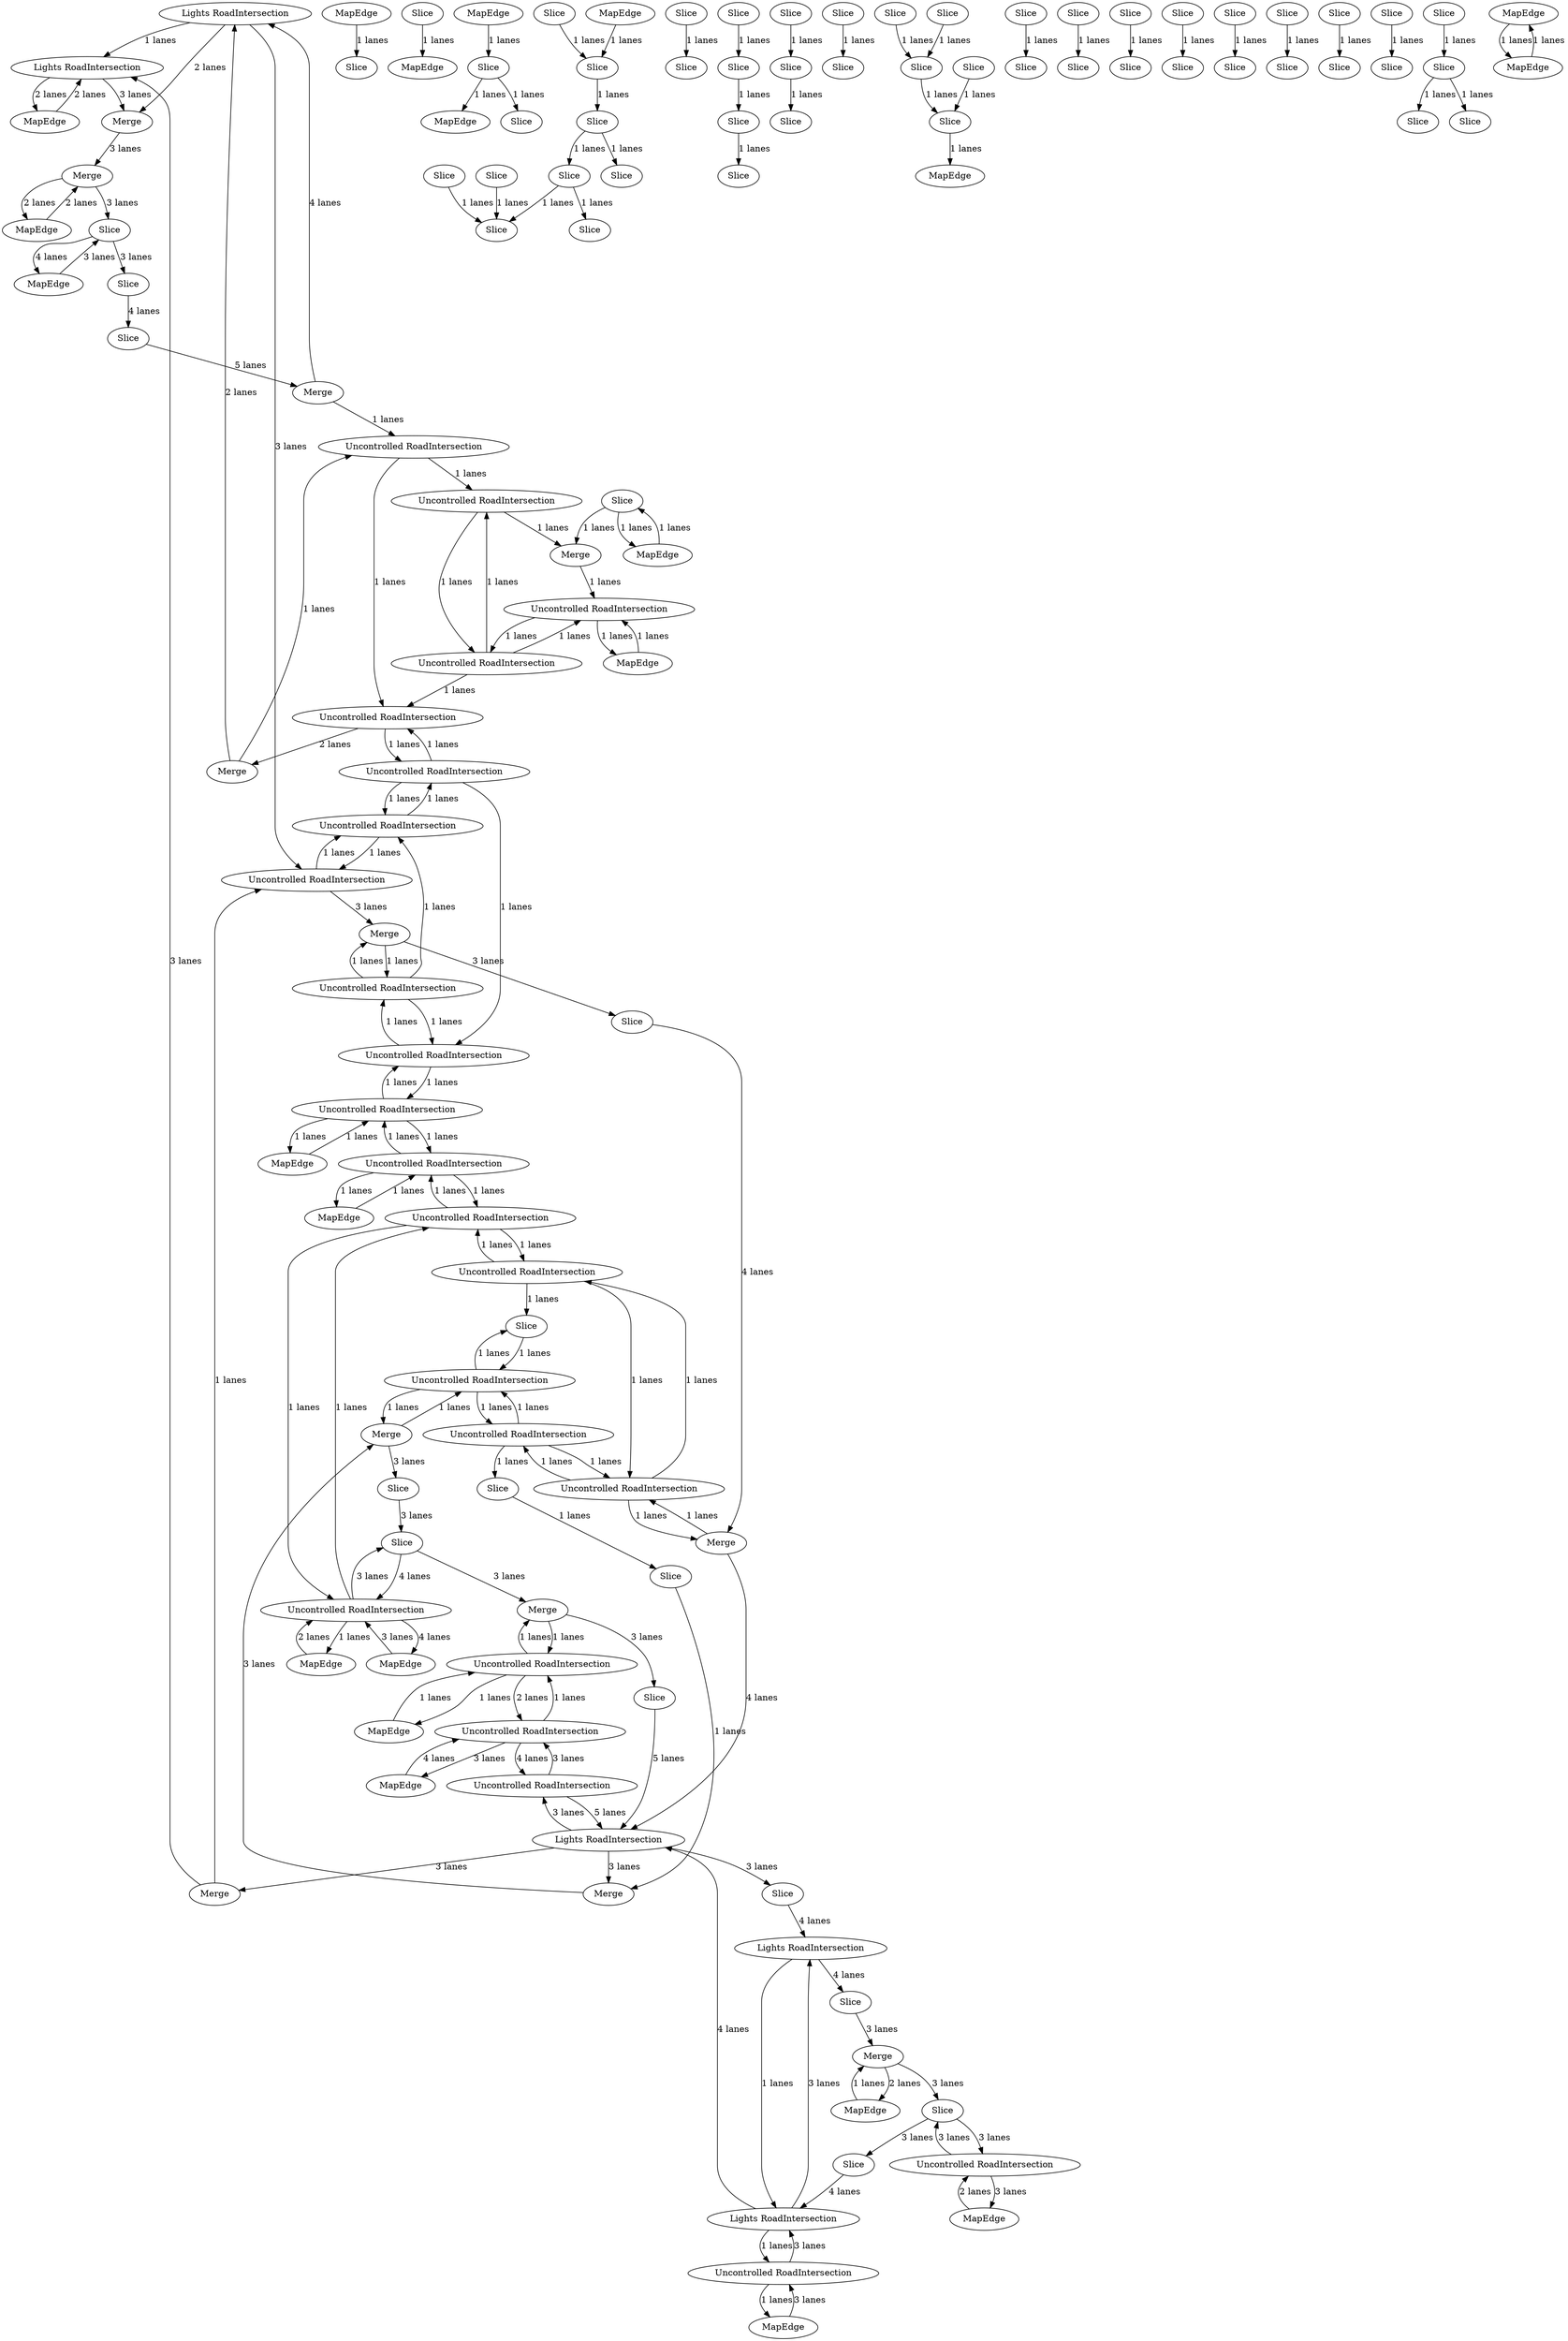 digraph {
    0 [ label = "Lights RoadIntersection" ]
    1 [ label = "Lights RoadIntersection" ]
    2 [ label = "Merge" ]
    3 [ label = "MapEdge" ]
    4 [ label = "Uncontrolled RoadIntersection" ]
    5 [ label = "MapEdge" ]
    6 [ label = "Uncontrolled RoadIntersection" ]
    7 [ label = "Merge" ]
    8 [ label = "Slice" ]
    9 [ label = "Uncontrolled RoadIntersection" ]
    10 [ label = "MapEdge" ]
    11 [ label = "Uncontrolled RoadIntersection" ]
    12 [ label = "Uncontrolled RoadIntersection" ]
    13 [ label = "Merge" ]
    14 [ label = "Uncontrolled RoadIntersection" ]
    15 [ label = "Uncontrolled RoadIntersection" ]
    16 [ label = "Uncontrolled RoadIntersection" ]
    17 [ label = "Uncontrolled RoadIntersection" ]
    18 [ label = "Uncontrolled RoadIntersection" ]
    19 [ label = "Slice" ]
    20 [ label = "Uncontrolled RoadIntersection" ]
    21 [ label = "Uncontrolled RoadIntersection" ]
    22 [ label = "Uncontrolled RoadIntersection" ]
    23 [ label = "Slice" ]
    24 [ label = "Slice" ]
    25 [ label = "Merge" ]
    26 [ label = "Slice" ]
    27 [ label = "Slice" ]
    28 [ label = "MapEdge" ]
    29 [ label = "Slice" ]
    30 [ label = "Uncontrolled RoadIntersection" ]
    31 [ label = "MapEdge" ]
    32 [ label = "Slice" ]
    33 [ label = "MapEdge" ]
    34 [ label = "MapEdge" ]
    35 [ label = "Uncontrolled RoadIntersection" ]
    36 [ label = "Uncontrolled RoadIntersection" ]
    37 [ label = "Lights RoadIntersection" ]
    38 [ label = "Slice" ]
    39 [ label = "Merge" ]
    40 [ label = "MapEdge" ]
    41 [ label = "Merge" ]
    42 [ label = "Uncontrolled RoadIntersection" ]
    43 [ label = "MapEdge" ]
    44 [ label = "Slice" ]
    45 [ label = "MapEdge" ]
    46 [ label = "Slice" ]
    47 [ label = "Slice" ]
    48 [ label = "MapEdge" ]
    49 [ label = "Uncontrolled RoadIntersection" ]
    50 [ label = "MapEdge" ]
    51 [ label = "Slice" ]
    52 [ label = "Slice" ]
    53 [ label = "Slice" ]
    54 [ label = "Slice" ]
    55 [ label = "Merge" ]
    56 [ label = "Slice" ]
    57 [ label = "Slice" ]
    58 [ label = "Slice" ]
    59 [ label = "Merge" ]
    60 [ label = "Merge" ]
    61 [ label = "Lights RoadIntersection" ]
    62 [ label = "Merge" ]
    63 [ label = "MapEdge" ]
    64 [ label = "Merge" ]
    65 [ label = "Uncontrolled RoadIntersection" ]
    66 [ label = "Merge" ]
    67 [ label = "MapEdge" ]
    68 [ label = "Lights RoadIntersection" ]
    69 [ label = "Slice" ]
    70 [ label = "Slice" ]
    71 [ label = "MapEdge" ]
    72 [ label = "Uncontrolled RoadIntersection" ]
    73 [ label = "MapEdge" ]
    74 [ label = "Uncontrolled RoadIntersection" ]
    75 [ label = "MapEdge" ]
    76 [ label = "Uncontrolled RoadIntersection" ]
    77 [ label = "Slice" ]
    78 [ label = "Slice" ]
    79 [ label = "Slice" ]
    80 [ label = "Slice" ]
    81 [ label = "MapEdge" ]
    82 [ label = "Uncontrolled RoadIntersection" ]
    83 [ label = "Slice" ]
    84 [ label = "Slice" ]
    85 [ label = "Slice" ]
    86 [ label = "Slice" ]
    87 [ label = "Slice" ]
    88 [ label = "Slice" ]
    89 [ label = "Slice" ]
    90 [ label = "Slice" ]
    91 [ label = "Slice" ]
    92 [ label = "Slice" ]
    93 [ label = "Slice" ]
    94 [ label = "Slice" ]
    95 [ label = "Slice" ]
    96 [ label = "Slice" ]
    97 [ label = "MapEdge" ]
    98 [ label = "Slice" ]
    99 [ label = "Slice" ]
    100 [ label = "Slice" ]
    101 [ label = "Slice" ]
    102 [ label = "Slice" ]
    103 [ label = "Slice" ]
    104 [ label = "Slice" ]
    105 [ label = "Slice" ]
    106 [ label = "Slice" ]
    107 [ label = "Slice" ]
    108 [ label = "Slice" ]
    109 [ label = "Slice" ]
    110 [ label = "Slice" ]
    111 [ label = "Slice" ]
    112 [ label = "Slice" ]
    113 [ label = "Slice" ]
    114 [ label = "Slice" ]
    115 [ label = "Slice" ]
    116 [ label = "Slice" ]
    117 [ label = "Slice" ]
    118 [ label = "Slice" ]
    119 [ label = "Slice" ]
    120 [ label = "Slice" ]
    121 [ label = "Slice" ]
    122 [ label = "Slice" ]
    123 [ label = "MapEdge" ]
    124 [ label = "MapEdge" ]
    125 [ label = "MapEdge" ]
    0 -> 1 [ label = "1 lanes" ]
    2 -> 3 [ label = "2 lanes" ]
    3 -> 2 [ label = "1 lanes" ]
    4 -> 5 [ label = "1 lanes" ]
    5 -> 4 [ label = "3 lanes" ]
    17 -> 6 [ label = "1 lanes" ]
    6 -> 17 [ label = "1 lanes" ]
    8 -> 7 [ label = "1 lanes" ]
    7 -> 9 [ label = "1 lanes" ]
    10 -> 8 [ label = "1 lanes" ]
    8 -> 10 [ label = "1 lanes" ]
    11 -> 12 [ label = "1 lanes" ]
    13 -> 82 [ label = "1 lanes" ]
    82 -> 14 [ label = "1 lanes" ]
    15 -> 18 [ label = "1 lanes" ]
    18 -> 15 [ label = "1 lanes" ]
    18 -> 16 [ label = "1 lanes" ]
    16 -> 18 [ label = "1 lanes" ]
    15 -> 6 [ label = "1 lanes" ]
    17 -> 18 [ label = "1 lanes" ]
    19 -> 65 [ label = "1 lanes" ]
    65 -> 19 [ label = "1 lanes" ]
    65 -> 22 [ label = "1 lanes" ]
    22 -> 65 [ label = "1 lanes" ]
    22 -> 20 [ label = "1 lanes" ]
    20 -> 22 [ label = "1 lanes" ]
    21 -> 19 [ label = "1 lanes" ]
    22 -> 23 [ label = "1 lanes" ]
    23 -> 24 [ label = "1 lanes" ]
    24 -> 25 [ label = "1 lanes" ]
    26 -> 27 [ label = "3 lanes" ]
    11 -> 9 [ label = "1 lanes" ]
    9 -> 11 [ label = "1 lanes" ]
    9 -> 28 [ label = "1 lanes" ]
    28 -> 9 [ label = "1 lanes" ]
    29 -> 30 [ label = "3 lanes" ]
    30 -> 29 [ label = "3 lanes" ]
    31 -> 72 [ label = "3 lanes" ]
    72 -> 31 [ label = "4 lanes" ]
    72 -> 27 [ label = "3 lanes" ]
    27 -> 72 [ label = "4 lanes" ]
    33 -> 32 [ label = "1 lanes" ]
    1 -> 34 [ label = "2 lanes" ]
    34 -> 1 [ label = "2 lanes" ]
    35 -> 36 [ label = "3 lanes" ]
    36 -> 35 [ label = "4 lanes" ]
    37 -> 41 [ label = "3 lanes" ]
    41 -> 1 [ label = "3 lanes" ]
    1 -> 60 [ label = "3 lanes" ]
    60 -> 39 [ label = "3 lanes" ]
    39 -> 38 [ label = "3 lanes" ]
    39 -> 40 [ label = "2 lanes" ]
    40 -> 39 [ label = "2 lanes" ]
    41 -> 42 [ label = "1 lanes" ]
    44 -> 43 [ label = "1 lanes" ]
    46 -> 45 [ label = "1 lanes" ]
    47 -> 2 [ label = "3 lanes" ]
    2 -> 29 [ label = "3 lanes" ]
    30 -> 48 [ label = "3 lanes" ]
    48 -> 30 [ label = "2 lanes" ]
    36 -> 49 [ label = "1 lanes" ]
    49 -> 36 [ label = "2 lanes" ]
    38 -> 50 [ label = "4 lanes" ]
    50 -> 38 [ label = "3 lanes" ]
    37 -> 52 [ label = "3 lanes" ]
    27 -> 64 [ label = "3 lanes" ]
    29 -> 53 [ label = "3 lanes" ]
    54 -> 55 [ label = "5 lanes" ]
    0 -> 42 [ label = "3 lanes" ]
    42 -> 59 [ label = "3 lanes" ]
    59 -> 56 [ label = "3 lanes" ]
    38 -> 57 [ label = "3 lanes" ]
    56 -> 62 [ label = "4 lanes" ]
    62 -> 37 [ label = "4 lanes" ]
    58 -> 69 [ label = "1 lanes" ]
    59 -> 15 [ label = "1 lanes" ]
    15 -> 59 [ label = "1 lanes" ]
    6 -> 42 [ label = "1 lanes" ]
    42 -> 6 [ label = "1 lanes" ]
    12 -> 13 [ label = "2 lanes" ]
    13 -> 0 [ label = "2 lanes" ]
    0 -> 60 [ label = "2 lanes" ]
    61 -> 68 [ label = "1 lanes" ]
    68 -> 61 [ label = "3 lanes" ]
    68 -> 4 [ label = "1 lanes" ]
    4 -> 68 [ label = "3 lanes" ]
    52 -> 61 [ label = "4 lanes" ]
    61 -> 47 [ label = "4 lanes" ]
    62 -> 20 [ label = "1 lanes" ]
    20 -> 62 [ label = "1 lanes" ]
    63 -> 49 [ label = "1 lanes" ]
    49 -> 63 [ label = "1 lanes" ]
    49 -> 64 [ label = "1 lanes" ]
    64 -> 49 [ label = "1 lanes" ]
    14 -> 11 [ label = "1 lanes" ]
    11 -> 14 [ label = "1 lanes" ]
    65 -> 66 [ label = "1 lanes" ]
    66 -> 65 [ label = "1 lanes" ]
    36 -> 67 [ label = "3 lanes" ]
    67 -> 36 [ label = "4 lanes" ]
    51 -> 37 [ label = "5 lanes" ]
    53 -> 68 [ label = "4 lanes" ]
    68 -> 37 [ label = "4 lanes" ]
    70 -> 69 [ label = "1 lanes" ]
    71 -> 46 [ label = "1 lanes" ]
    37 -> 25 [ label = "3 lanes" ]
    25 -> 66 [ label = "3 lanes" ]
    66 -> 26 [ label = "3 lanes" ]
    37 -> 35 [ label = "3 lanes" ]
    35 -> 37 [ label = "5 lanes" ]
    72 -> 73 [ label = "1 lanes" ]
    73 -> 72 [ label = "2 lanes" ]
    74 -> 75 [ label = "1 lanes" ]
    75 -> 74 [ label = "1 lanes" ]
    20 -> 21 [ label = "1 lanes" ]
    21 -> 20 [ label = "1 lanes" ]
    21 -> 76 [ label = "1 lanes" ]
    76 -> 21 [ label = "1 lanes" ]
    72 -> 76 [ label = "1 lanes" ]
    76 -> 72 [ label = "1 lanes" ]
    76 -> 74 [ label = "1 lanes" ]
    74 -> 76 [ label = "1 lanes" ]
    74 -> 16 [ label = "1 lanes" ]
    16 -> 74 [ label = "1 lanes" ]
    16 -> 123 [ label = "1 lanes" ]
    123 -> 16 [ label = "1 lanes" ]
    80 -> 77 [ label = "1 lanes" ]
    96 -> 80 [ label = "1 lanes" ]
    78 -> 96 [ label = "1 lanes" ]
    79 -> 78 [ label = "1 lanes" ]
    80 -> 69 [ label = "1 lanes" ]
    81 -> 78 [ label = "1 lanes" ]
    14 -> 7 [ label = "1 lanes" ]
    55 -> 82 [ label = "1 lanes" ]
    82 -> 12 [ label = "1 lanes" ]
    12 -> 17 [ label = "1 lanes" ]
    17 -> 12 [ label = "1 lanes" ]
    84 -> 83 [ label = "1 lanes" ]
    46 -> 85 [ label = "1 lanes" ]
    87 -> 86 [ label = "1 lanes" ]
    86 -> 88 [ label = "1 lanes" ]
    89 -> 87 [ label = "1 lanes" ]
    91 -> 90 [ label = "1 lanes" ]
    92 -> 91 [ label = "1 lanes" ]
    94 -> 93 [ label = "1 lanes" ]
    96 -> 95 [ label = "1 lanes" ]
    57 -> 54 [ label = "4 lanes" ]
    55 -> 0 [ label = "4 lanes" ]
    107 -> 97 [ label = "1 lanes" ]
    105 -> 107 [ label = "1 lanes" ]
    98 -> 105 [ label = "1 lanes" ]
    100 -> 99 [ label = "1 lanes" ]
    102 -> 101 [ label = "1 lanes" ]
    104 -> 103 [ label = "1 lanes" ]
    106 -> 105 [ label = "1 lanes" ]
    108 -> 107 [ label = "1 lanes" ]
    64 -> 51 [ label = "3 lanes" ]
    110 -> 109 [ label = "1 lanes" ]
    112 -> 111 [ label = "1 lanes" ]
    114 -> 113 [ label = "1 lanes" ]
    118 -> 115 [ label = "1 lanes" ]
    116 -> 117 [ label = "1 lanes" ]
    122 -> 119 [ label = "1 lanes" ]
    120 -> 122 [ label = "1 lanes" ]
    122 -> 121 [ label = "1 lanes" ]
    124 -> 125 [ label = "1 lanes" ]
    125 -> 124 [ label = "1 lanes" ]
}
